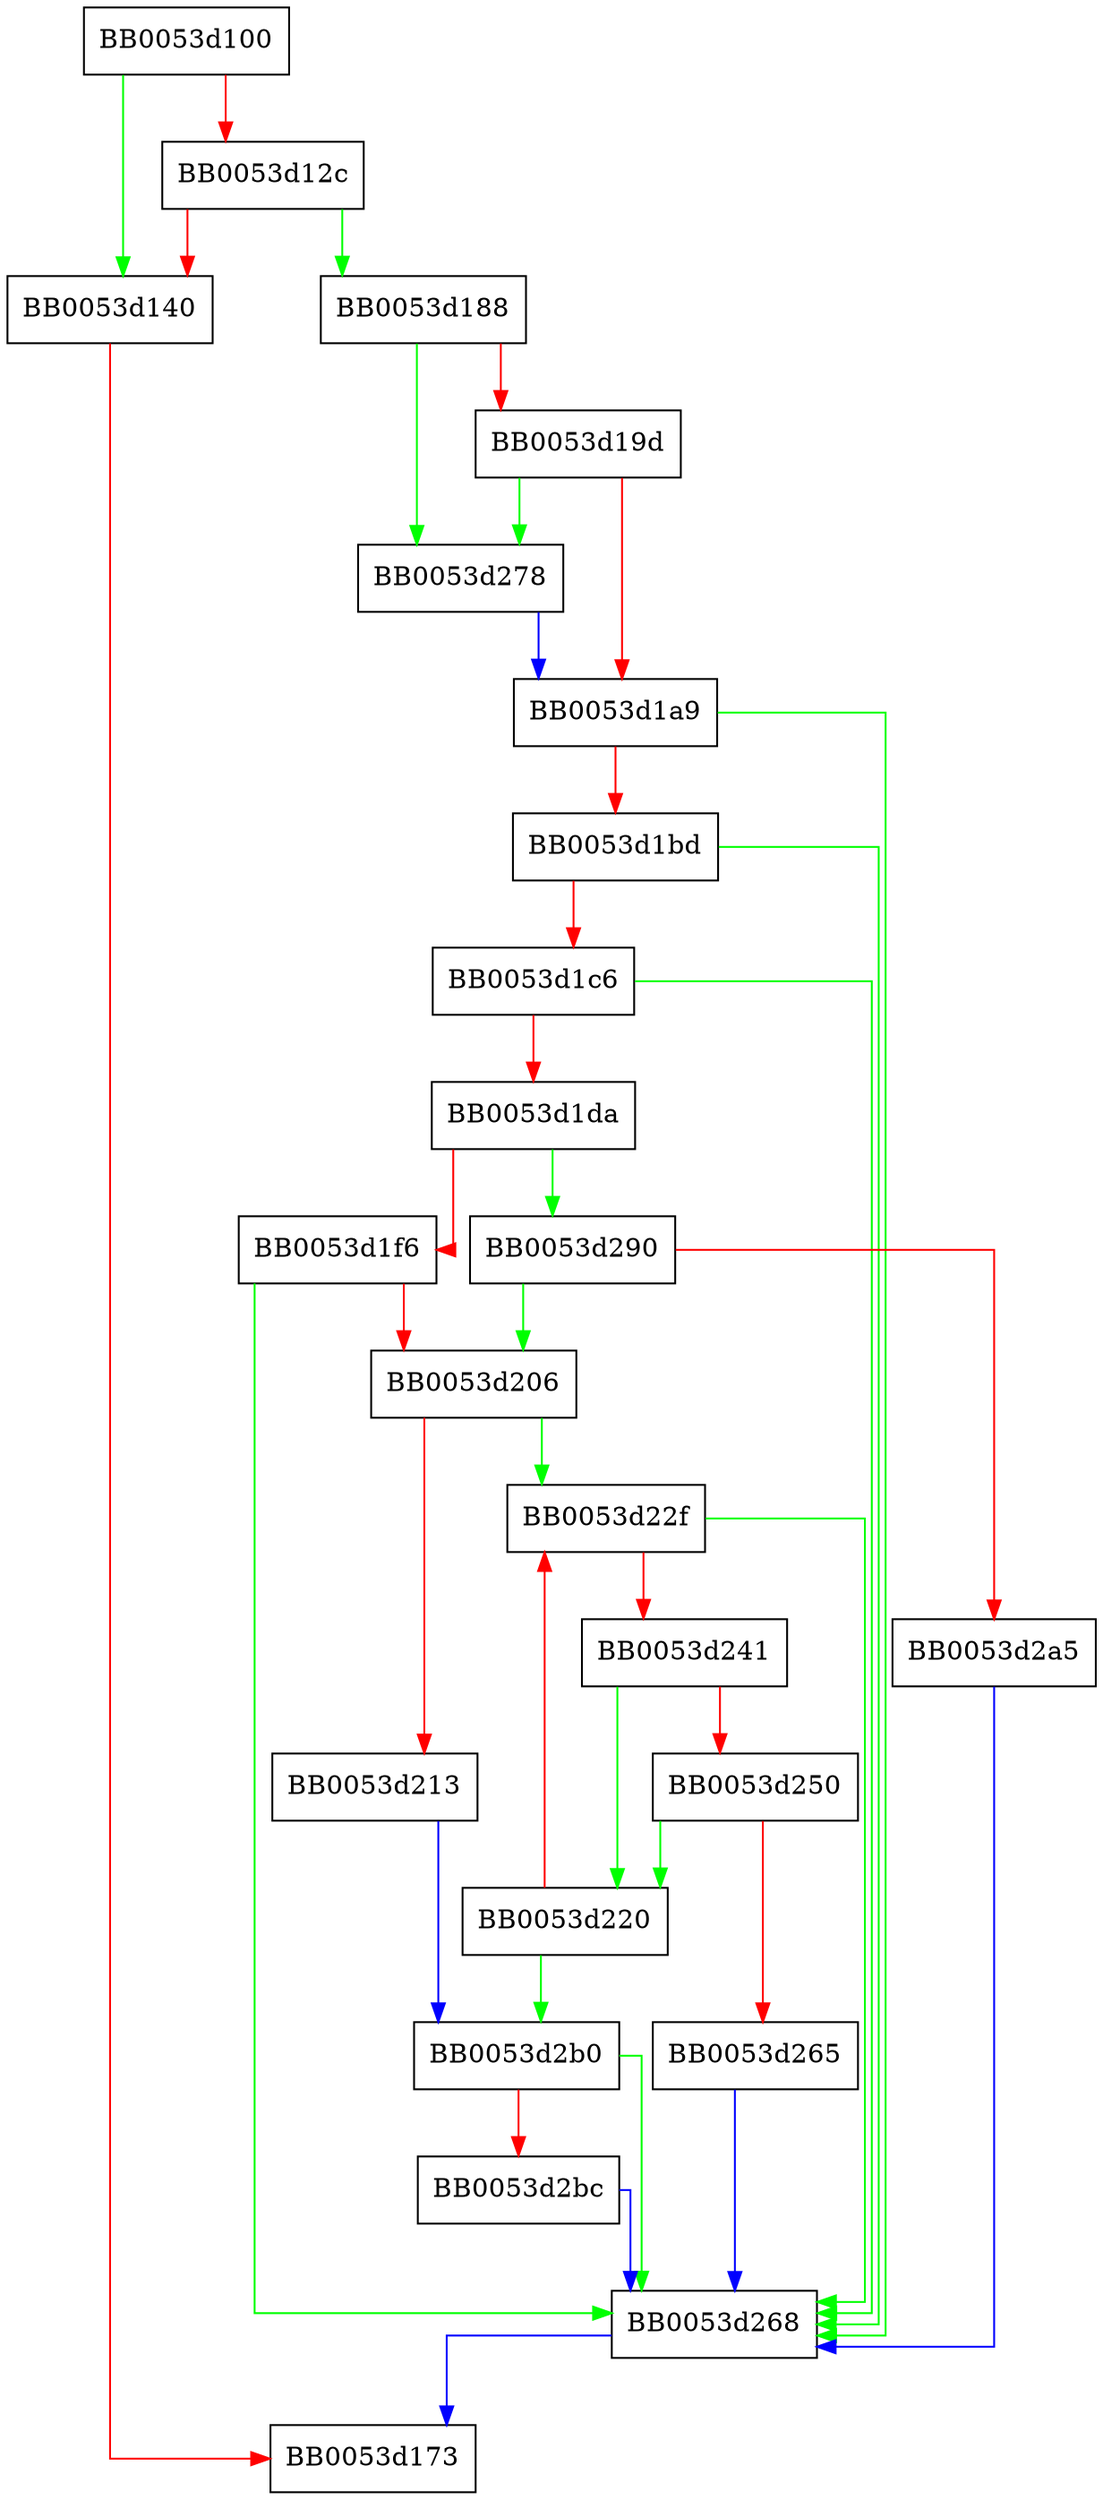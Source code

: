 digraph BN_exp {
  node [shape="box"];
  graph [splines=ortho];
  BB0053d100 -> BB0053d140 [color="green"];
  BB0053d100 -> BB0053d12c [color="red"];
  BB0053d12c -> BB0053d188 [color="green"];
  BB0053d12c -> BB0053d140 [color="red"];
  BB0053d140 -> BB0053d173 [color="red"];
  BB0053d188 -> BB0053d278 [color="green"];
  BB0053d188 -> BB0053d19d [color="red"];
  BB0053d19d -> BB0053d278 [color="green"];
  BB0053d19d -> BB0053d1a9 [color="red"];
  BB0053d1a9 -> BB0053d268 [color="green"];
  BB0053d1a9 -> BB0053d1bd [color="red"];
  BB0053d1bd -> BB0053d268 [color="green"];
  BB0053d1bd -> BB0053d1c6 [color="red"];
  BB0053d1c6 -> BB0053d268 [color="green"];
  BB0053d1c6 -> BB0053d1da [color="red"];
  BB0053d1da -> BB0053d290 [color="green"];
  BB0053d1da -> BB0053d1f6 [color="red"];
  BB0053d1f6 -> BB0053d268 [color="green"];
  BB0053d1f6 -> BB0053d206 [color="red"];
  BB0053d206 -> BB0053d22f [color="green"];
  BB0053d206 -> BB0053d213 [color="red"];
  BB0053d213 -> BB0053d2b0 [color="blue"];
  BB0053d220 -> BB0053d2b0 [color="green"];
  BB0053d220 -> BB0053d22f [color="red"];
  BB0053d22f -> BB0053d268 [color="green"];
  BB0053d22f -> BB0053d241 [color="red"];
  BB0053d241 -> BB0053d220 [color="green"];
  BB0053d241 -> BB0053d250 [color="red"];
  BB0053d250 -> BB0053d220 [color="green"];
  BB0053d250 -> BB0053d265 [color="red"];
  BB0053d265 -> BB0053d268 [color="blue"];
  BB0053d268 -> BB0053d173 [color="blue"];
  BB0053d278 -> BB0053d1a9 [color="blue"];
  BB0053d290 -> BB0053d206 [color="green"];
  BB0053d290 -> BB0053d2a5 [color="red"];
  BB0053d2a5 -> BB0053d268 [color="blue"];
  BB0053d2b0 -> BB0053d268 [color="green"];
  BB0053d2b0 -> BB0053d2bc [color="red"];
  BB0053d2bc -> BB0053d268 [color="blue"];
}